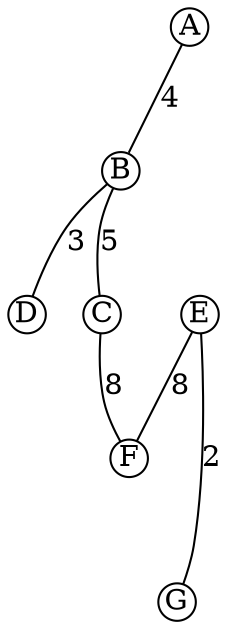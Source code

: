 graph Demo {
      node [height=0.25,width=0.25,fixedsize=true]
      A -- B [label="4"]
      A -- E [label="8", style="invis"]
      B -- E [label="10", style="invis"]
      B -- D [label="3"]
      B -- C [label="5"]
      C -- F [label="8"]
      E -- F [label="8"]
      E -- G [label="2"]
      F -- G [label="11", style="invis"] 
}

